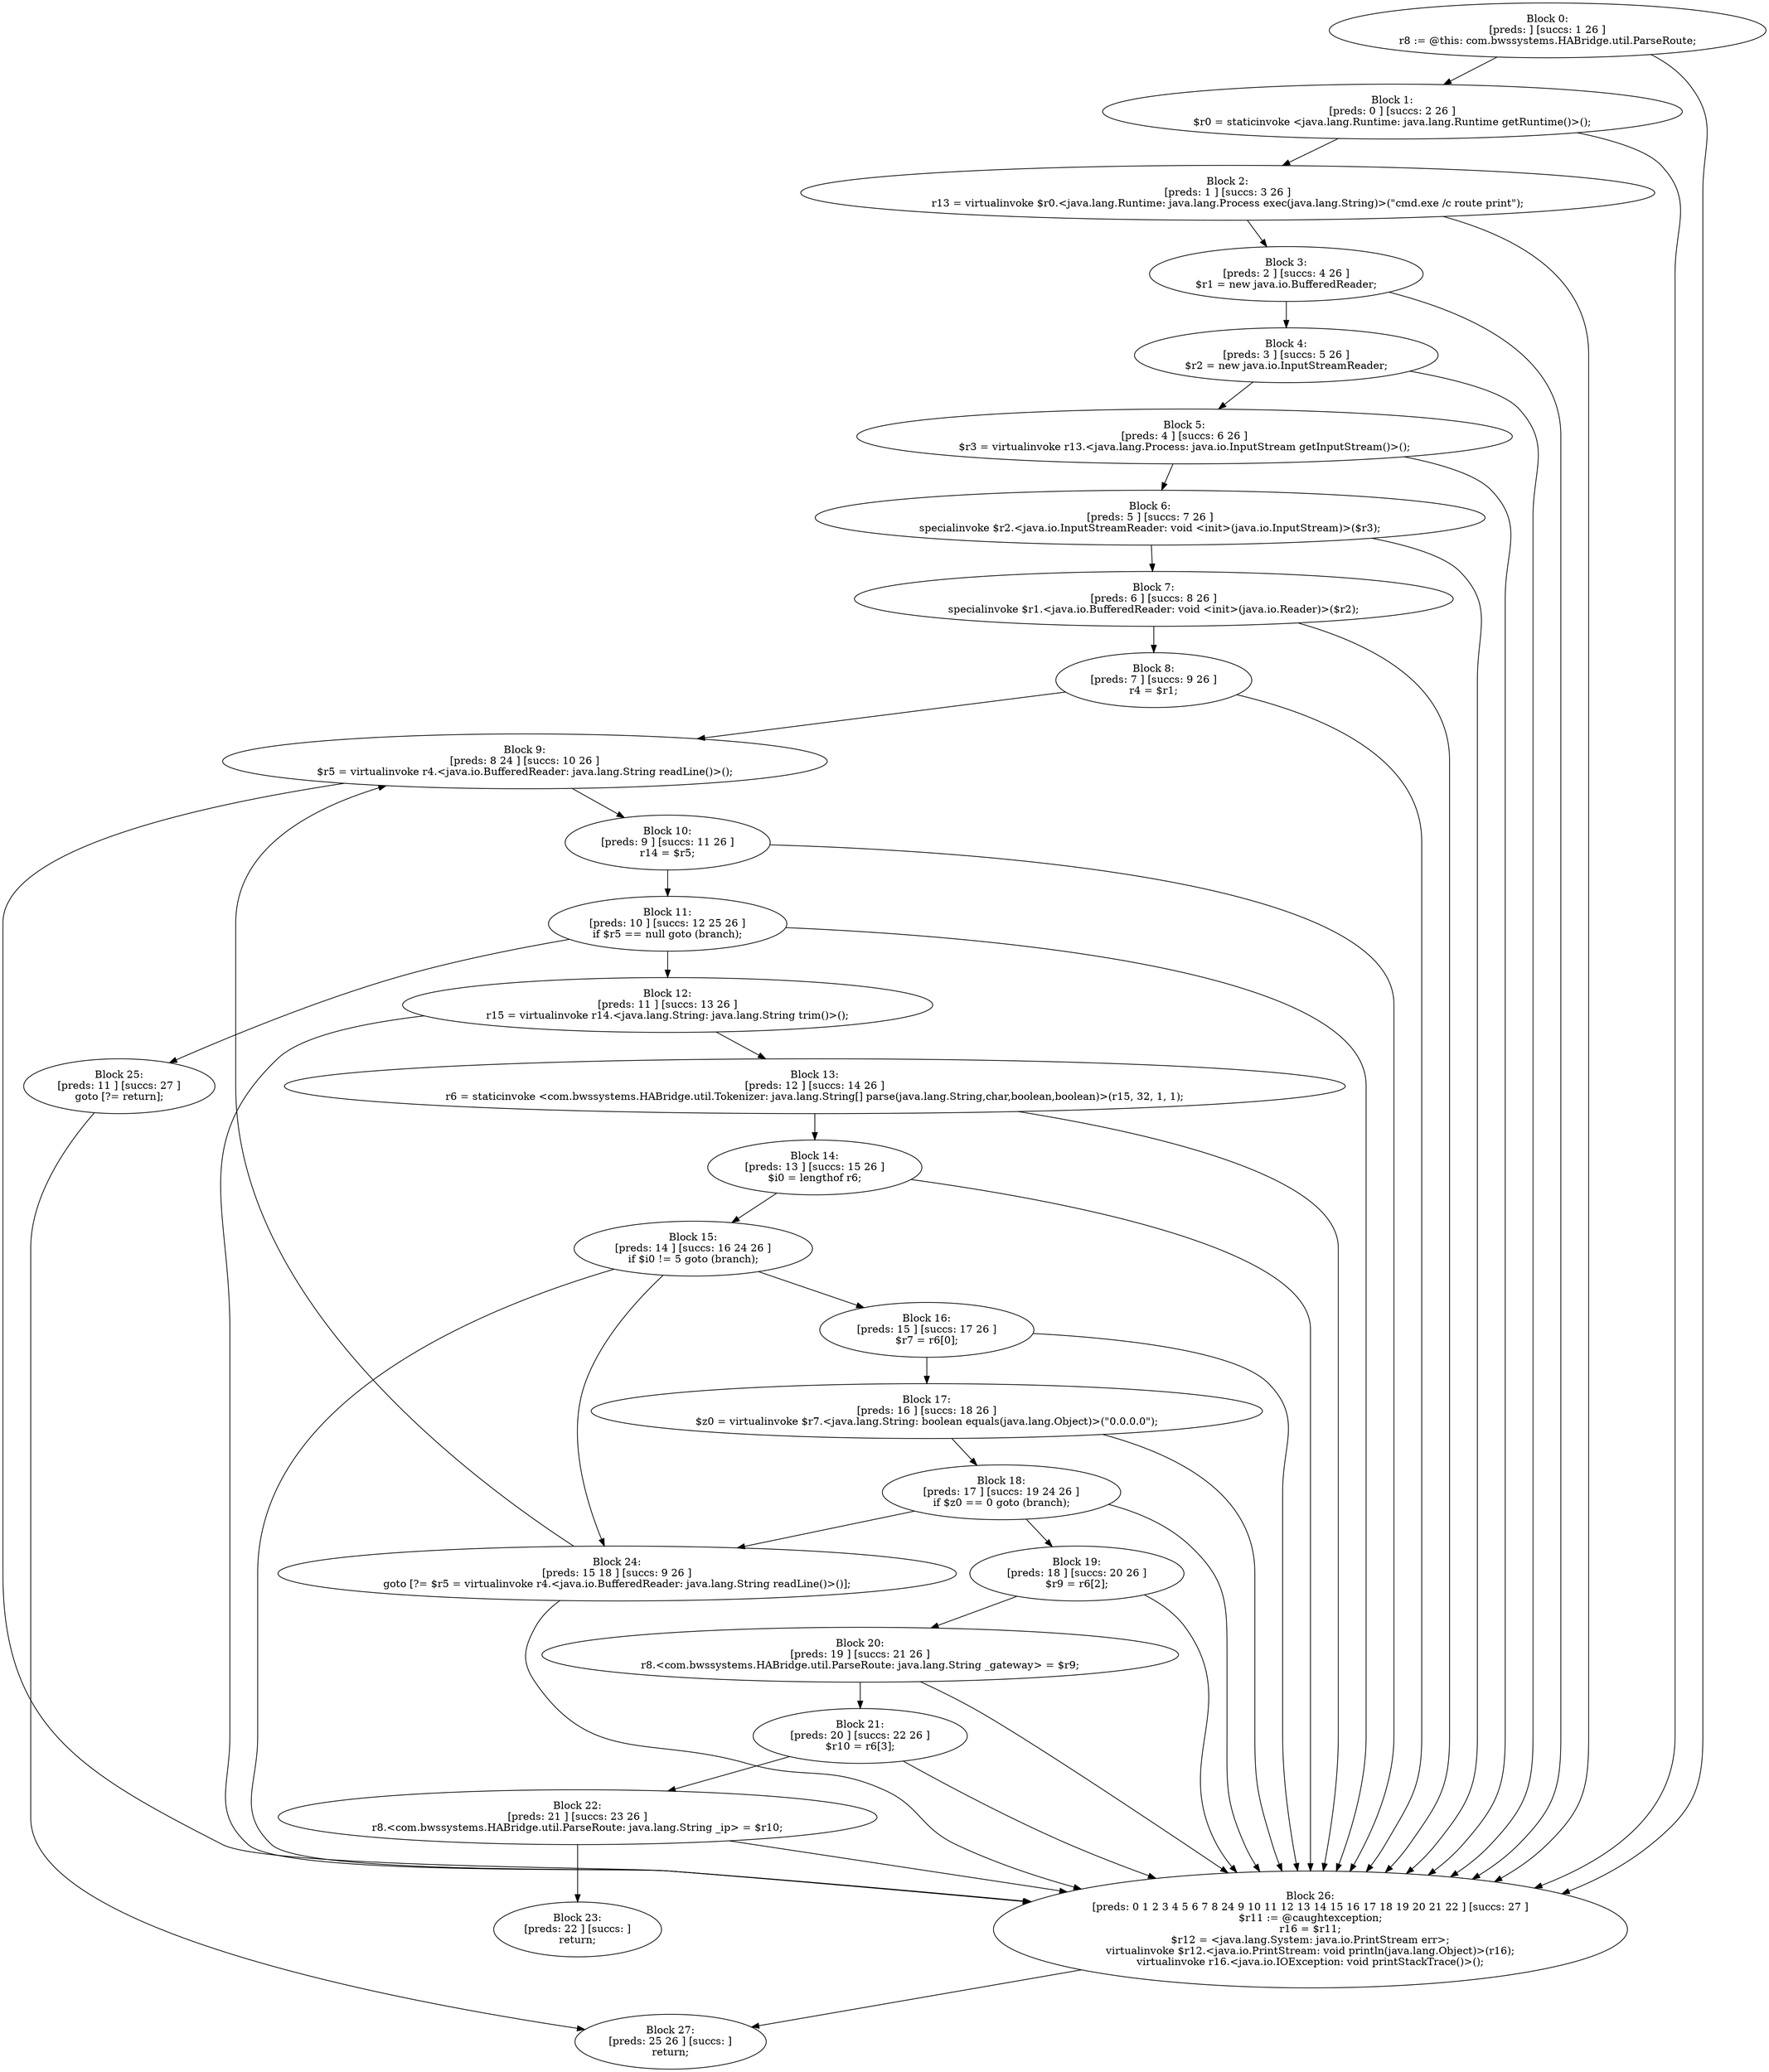 digraph "unitGraph" {
    "Block 0:
[preds: ] [succs: 1 26 ]
r8 := @this: com.bwssystems.HABridge.util.ParseRoute;
"
    "Block 1:
[preds: 0 ] [succs: 2 26 ]
$r0 = staticinvoke <java.lang.Runtime: java.lang.Runtime getRuntime()>();
"
    "Block 2:
[preds: 1 ] [succs: 3 26 ]
r13 = virtualinvoke $r0.<java.lang.Runtime: java.lang.Process exec(java.lang.String)>(\"cmd.exe /c route print\");
"
    "Block 3:
[preds: 2 ] [succs: 4 26 ]
$r1 = new java.io.BufferedReader;
"
    "Block 4:
[preds: 3 ] [succs: 5 26 ]
$r2 = new java.io.InputStreamReader;
"
    "Block 5:
[preds: 4 ] [succs: 6 26 ]
$r3 = virtualinvoke r13.<java.lang.Process: java.io.InputStream getInputStream()>();
"
    "Block 6:
[preds: 5 ] [succs: 7 26 ]
specialinvoke $r2.<java.io.InputStreamReader: void <init>(java.io.InputStream)>($r3);
"
    "Block 7:
[preds: 6 ] [succs: 8 26 ]
specialinvoke $r1.<java.io.BufferedReader: void <init>(java.io.Reader)>($r2);
"
    "Block 8:
[preds: 7 ] [succs: 9 26 ]
r4 = $r1;
"
    "Block 9:
[preds: 8 24 ] [succs: 10 26 ]
$r5 = virtualinvoke r4.<java.io.BufferedReader: java.lang.String readLine()>();
"
    "Block 10:
[preds: 9 ] [succs: 11 26 ]
r14 = $r5;
"
    "Block 11:
[preds: 10 ] [succs: 12 25 26 ]
if $r5 == null goto (branch);
"
    "Block 12:
[preds: 11 ] [succs: 13 26 ]
r15 = virtualinvoke r14.<java.lang.String: java.lang.String trim()>();
"
    "Block 13:
[preds: 12 ] [succs: 14 26 ]
r6 = staticinvoke <com.bwssystems.HABridge.util.Tokenizer: java.lang.String[] parse(java.lang.String,char,boolean,boolean)>(r15, 32, 1, 1);
"
    "Block 14:
[preds: 13 ] [succs: 15 26 ]
$i0 = lengthof r6;
"
    "Block 15:
[preds: 14 ] [succs: 16 24 26 ]
if $i0 != 5 goto (branch);
"
    "Block 16:
[preds: 15 ] [succs: 17 26 ]
$r7 = r6[0];
"
    "Block 17:
[preds: 16 ] [succs: 18 26 ]
$z0 = virtualinvoke $r7.<java.lang.String: boolean equals(java.lang.Object)>(\"0.0.0.0\");
"
    "Block 18:
[preds: 17 ] [succs: 19 24 26 ]
if $z0 == 0 goto (branch);
"
    "Block 19:
[preds: 18 ] [succs: 20 26 ]
$r9 = r6[2];
"
    "Block 20:
[preds: 19 ] [succs: 21 26 ]
r8.<com.bwssystems.HABridge.util.ParseRoute: java.lang.String _gateway> = $r9;
"
    "Block 21:
[preds: 20 ] [succs: 22 26 ]
$r10 = r6[3];
"
    "Block 22:
[preds: 21 ] [succs: 23 26 ]
r8.<com.bwssystems.HABridge.util.ParseRoute: java.lang.String _ip> = $r10;
"
    "Block 23:
[preds: 22 ] [succs: ]
return;
"
    "Block 24:
[preds: 15 18 ] [succs: 9 26 ]
goto [?= $r5 = virtualinvoke r4.<java.io.BufferedReader: java.lang.String readLine()>()];
"
    "Block 25:
[preds: 11 ] [succs: 27 ]
goto [?= return];
"
    "Block 26:
[preds: 0 1 2 3 4 5 6 7 8 24 9 10 11 12 13 14 15 16 17 18 19 20 21 22 ] [succs: 27 ]
$r11 := @caughtexception;
r16 = $r11;
$r12 = <java.lang.System: java.io.PrintStream err>;
virtualinvoke $r12.<java.io.PrintStream: void println(java.lang.Object)>(r16);
virtualinvoke r16.<java.io.IOException: void printStackTrace()>();
"
    "Block 27:
[preds: 25 26 ] [succs: ]
return;
"
    "Block 0:
[preds: ] [succs: 1 26 ]
r8 := @this: com.bwssystems.HABridge.util.ParseRoute;
"->"Block 1:
[preds: 0 ] [succs: 2 26 ]
$r0 = staticinvoke <java.lang.Runtime: java.lang.Runtime getRuntime()>();
";
    "Block 0:
[preds: ] [succs: 1 26 ]
r8 := @this: com.bwssystems.HABridge.util.ParseRoute;
"->"Block 26:
[preds: 0 1 2 3 4 5 6 7 8 24 9 10 11 12 13 14 15 16 17 18 19 20 21 22 ] [succs: 27 ]
$r11 := @caughtexception;
r16 = $r11;
$r12 = <java.lang.System: java.io.PrintStream err>;
virtualinvoke $r12.<java.io.PrintStream: void println(java.lang.Object)>(r16);
virtualinvoke r16.<java.io.IOException: void printStackTrace()>();
";
    "Block 1:
[preds: 0 ] [succs: 2 26 ]
$r0 = staticinvoke <java.lang.Runtime: java.lang.Runtime getRuntime()>();
"->"Block 2:
[preds: 1 ] [succs: 3 26 ]
r13 = virtualinvoke $r0.<java.lang.Runtime: java.lang.Process exec(java.lang.String)>(\"cmd.exe /c route print\");
";
    "Block 1:
[preds: 0 ] [succs: 2 26 ]
$r0 = staticinvoke <java.lang.Runtime: java.lang.Runtime getRuntime()>();
"->"Block 26:
[preds: 0 1 2 3 4 5 6 7 8 24 9 10 11 12 13 14 15 16 17 18 19 20 21 22 ] [succs: 27 ]
$r11 := @caughtexception;
r16 = $r11;
$r12 = <java.lang.System: java.io.PrintStream err>;
virtualinvoke $r12.<java.io.PrintStream: void println(java.lang.Object)>(r16);
virtualinvoke r16.<java.io.IOException: void printStackTrace()>();
";
    "Block 2:
[preds: 1 ] [succs: 3 26 ]
r13 = virtualinvoke $r0.<java.lang.Runtime: java.lang.Process exec(java.lang.String)>(\"cmd.exe /c route print\");
"->"Block 3:
[preds: 2 ] [succs: 4 26 ]
$r1 = new java.io.BufferedReader;
";
    "Block 2:
[preds: 1 ] [succs: 3 26 ]
r13 = virtualinvoke $r0.<java.lang.Runtime: java.lang.Process exec(java.lang.String)>(\"cmd.exe /c route print\");
"->"Block 26:
[preds: 0 1 2 3 4 5 6 7 8 24 9 10 11 12 13 14 15 16 17 18 19 20 21 22 ] [succs: 27 ]
$r11 := @caughtexception;
r16 = $r11;
$r12 = <java.lang.System: java.io.PrintStream err>;
virtualinvoke $r12.<java.io.PrintStream: void println(java.lang.Object)>(r16);
virtualinvoke r16.<java.io.IOException: void printStackTrace()>();
";
    "Block 3:
[preds: 2 ] [succs: 4 26 ]
$r1 = new java.io.BufferedReader;
"->"Block 4:
[preds: 3 ] [succs: 5 26 ]
$r2 = new java.io.InputStreamReader;
";
    "Block 3:
[preds: 2 ] [succs: 4 26 ]
$r1 = new java.io.BufferedReader;
"->"Block 26:
[preds: 0 1 2 3 4 5 6 7 8 24 9 10 11 12 13 14 15 16 17 18 19 20 21 22 ] [succs: 27 ]
$r11 := @caughtexception;
r16 = $r11;
$r12 = <java.lang.System: java.io.PrintStream err>;
virtualinvoke $r12.<java.io.PrintStream: void println(java.lang.Object)>(r16);
virtualinvoke r16.<java.io.IOException: void printStackTrace()>();
";
    "Block 4:
[preds: 3 ] [succs: 5 26 ]
$r2 = new java.io.InputStreamReader;
"->"Block 5:
[preds: 4 ] [succs: 6 26 ]
$r3 = virtualinvoke r13.<java.lang.Process: java.io.InputStream getInputStream()>();
";
    "Block 4:
[preds: 3 ] [succs: 5 26 ]
$r2 = new java.io.InputStreamReader;
"->"Block 26:
[preds: 0 1 2 3 4 5 6 7 8 24 9 10 11 12 13 14 15 16 17 18 19 20 21 22 ] [succs: 27 ]
$r11 := @caughtexception;
r16 = $r11;
$r12 = <java.lang.System: java.io.PrintStream err>;
virtualinvoke $r12.<java.io.PrintStream: void println(java.lang.Object)>(r16);
virtualinvoke r16.<java.io.IOException: void printStackTrace()>();
";
    "Block 5:
[preds: 4 ] [succs: 6 26 ]
$r3 = virtualinvoke r13.<java.lang.Process: java.io.InputStream getInputStream()>();
"->"Block 6:
[preds: 5 ] [succs: 7 26 ]
specialinvoke $r2.<java.io.InputStreamReader: void <init>(java.io.InputStream)>($r3);
";
    "Block 5:
[preds: 4 ] [succs: 6 26 ]
$r3 = virtualinvoke r13.<java.lang.Process: java.io.InputStream getInputStream()>();
"->"Block 26:
[preds: 0 1 2 3 4 5 6 7 8 24 9 10 11 12 13 14 15 16 17 18 19 20 21 22 ] [succs: 27 ]
$r11 := @caughtexception;
r16 = $r11;
$r12 = <java.lang.System: java.io.PrintStream err>;
virtualinvoke $r12.<java.io.PrintStream: void println(java.lang.Object)>(r16);
virtualinvoke r16.<java.io.IOException: void printStackTrace()>();
";
    "Block 6:
[preds: 5 ] [succs: 7 26 ]
specialinvoke $r2.<java.io.InputStreamReader: void <init>(java.io.InputStream)>($r3);
"->"Block 7:
[preds: 6 ] [succs: 8 26 ]
specialinvoke $r1.<java.io.BufferedReader: void <init>(java.io.Reader)>($r2);
";
    "Block 6:
[preds: 5 ] [succs: 7 26 ]
specialinvoke $r2.<java.io.InputStreamReader: void <init>(java.io.InputStream)>($r3);
"->"Block 26:
[preds: 0 1 2 3 4 5 6 7 8 24 9 10 11 12 13 14 15 16 17 18 19 20 21 22 ] [succs: 27 ]
$r11 := @caughtexception;
r16 = $r11;
$r12 = <java.lang.System: java.io.PrintStream err>;
virtualinvoke $r12.<java.io.PrintStream: void println(java.lang.Object)>(r16);
virtualinvoke r16.<java.io.IOException: void printStackTrace()>();
";
    "Block 7:
[preds: 6 ] [succs: 8 26 ]
specialinvoke $r1.<java.io.BufferedReader: void <init>(java.io.Reader)>($r2);
"->"Block 8:
[preds: 7 ] [succs: 9 26 ]
r4 = $r1;
";
    "Block 7:
[preds: 6 ] [succs: 8 26 ]
specialinvoke $r1.<java.io.BufferedReader: void <init>(java.io.Reader)>($r2);
"->"Block 26:
[preds: 0 1 2 3 4 5 6 7 8 24 9 10 11 12 13 14 15 16 17 18 19 20 21 22 ] [succs: 27 ]
$r11 := @caughtexception;
r16 = $r11;
$r12 = <java.lang.System: java.io.PrintStream err>;
virtualinvoke $r12.<java.io.PrintStream: void println(java.lang.Object)>(r16);
virtualinvoke r16.<java.io.IOException: void printStackTrace()>();
";
    "Block 8:
[preds: 7 ] [succs: 9 26 ]
r4 = $r1;
"->"Block 9:
[preds: 8 24 ] [succs: 10 26 ]
$r5 = virtualinvoke r4.<java.io.BufferedReader: java.lang.String readLine()>();
";
    "Block 8:
[preds: 7 ] [succs: 9 26 ]
r4 = $r1;
"->"Block 26:
[preds: 0 1 2 3 4 5 6 7 8 24 9 10 11 12 13 14 15 16 17 18 19 20 21 22 ] [succs: 27 ]
$r11 := @caughtexception;
r16 = $r11;
$r12 = <java.lang.System: java.io.PrintStream err>;
virtualinvoke $r12.<java.io.PrintStream: void println(java.lang.Object)>(r16);
virtualinvoke r16.<java.io.IOException: void printStackTrace()>();
";
    "Block 9:
[preds: 8 24 ] [succs: 10 26 ]
$r5 = virtualinvoke r4.<java.io.BufferedReader: java.lang.String readLine()>();
"->"Block 10:
[preds: 9 ] [succs: 11 26 ]
r14 = $r5;
";
    "Block 9:
[preds: 8 24 ] [succs: 10 26 ]
$r5 = virtualinvoke r4.<java.io.BufferedReader: java.lang.String readLine()>();
"->"Block 26:
[preds: 0 1 2 3 4 5 6 7 8 24 9 10 11 12 13 14 15 16 17 18 19 20 21 22 ] [succs: 27 ]
$r11 := @caughtexception;
r16 = $r11;
$r12 = <java.lang.System: java.io.PrintStream err>;
virtualinvoke $r12.<java.io.PrintStream: void println(java.lang.Object)>(r16);
virtualinvoke r16.<java.io.IOException: void printStackTrace()>();
";
    "Block 10:
[preds: 9 ] [succs: 11 26 ]
r14 = $r5;
"->"Block 11:
[preds: 10 ] [succs: 12 25 26 ]
if $r5 == null goto (branch);
";
    "Block 10:
[preds: 9 ] [succs: 11 26 ]
r14 = $r5;
"->"Block 26:
[preds: 0 1 2 3 4 5 6 7 8 24 9 10 11 12 13 14 15 16 17 18 19 20 21 22 ] [succs: 27 ]
$r11 := @caughtexception;
r16 = $r11;
$r12 = <java.lang.System: java.io.PrintStream err>;
virtualinvoke $r12.<java.io.PrintStream: void println(java.lang.Object)>(r16);
virtualinvoke r16.<java.io.IOException: void printStackTrace()>();
";
    "Block 11:
[preds: 10 ] [succs: 12 25 26 ]
if $r5 == null goto (branch);
"->"Block 12:
[preds: 11 ] [succs: 13 26 ]
r15 = virtualinvoke r14.<java.lang.String: java.lang.String trim()>();
";
    "Block 11:
[preds: 10 ] [succs: 12 25 26 ]
if $r5 == null goto (branch);
"->"Block 25:
[preds: 11 ] [succs: 27 ]
goto [?= return];
";
    "Block 11:
[preds: 10 ] [succs: 12 25 26 ]
if $r5 == null goto (branch);
"->"Block 26:
[preds: 0 1 2 3 4 5 6 7 8 24 9 10 11 12 13 14 15 16 17 18 19 20 21 22 ] [succs: 27 ]
$r11 := @caughtexception;
r16 = $r11;
$r12 = <java.lang.System: java.io.PrintStream err>;
virtualinvoke $r12.<java.io.PrintStream: void println(java.lang.Object)>(r16);
virtualinvoke r16.<java.io.IOException: void printStackTrace()>();
";
    "Block 12:
[preds: 11 ] [succs: 13 26 ]
r15 = virtualinvoke r14.<java.lang.String: java.lang.String trim()>();
"->"Block 13:
[preds: 12 ] [succs: 14 26 ]
r6 = staticinvoke <com.bwssystems.HABridge.util.Tokenizer: java.lang.String[] parse(java.lang.String,char,boolean,boolean)>(r15, 32, 1, 1);
";
    "Block 12:
[preds: 11 ] [succs: 13 26 ]
r15 = virtualinvoke r14.<java.lang.String: java.lang.String trim()>();
"->"Block 26:
[preds: 0 1 2 3 4 5 6 7 8 24 9 10 11 12 13 14 15 16 17 18 19 20 21 22 ] [succs: 27 ]
$r11 := @caughtexception;
r16 = $r11;
$r12 = <java.lang.System: java.io.PrintStream err>;
virtualinvoke $r12.<java.io.PrintStream: void println(java.lang.Object)>(r16);
virtualinvoke r16.<java.io.IOException: void printStackTrace()>();
";
    "Block 13:
[preds: 12 ] [succs: 14 26 ]
r6 = staticinvoke <com.bwssystems.HABridge.util.Tokenizer: java.lang.String[] parse(java.lang.String,char,boolean,boolean)>(r15, 32, 1, 1);
"->"Block 14:
[preds: 13 ] [succs: 15 26 ]
$i0 = lengthof r6;
";
    "Block 13:
[preds: 12 ] [succs: 14 26 ]
r6 = staticinvoke <com.bwssystems.HABridge.util.Tokenizer: java.lang.String[] parse(java.lang.String,char,boolean,boolean)>(r15, 32, 1, 1);
"->"Block 26:
[preds: 0 1 2 3 4 5 6 7 8 24 9 10 11 12 13 14 15 16 17 18 19 20 21 22 ] [succs: 27 ]
$r11 := @caughtexception;
r16 = $r11;
$r12 = <java.lang.System: java.io.PrintStream err>;
virtualinvoke $r12.<java.io.PrintStream: void println(java.lang.Object)>(r16);
virtualinvoke r16.<java.io.IOException: void printStackTrace()>();
";
    "Block 14:
[preds: 13 ] [succs: 15 26 ]
$i0 = lengthof r6;
"->"Block 15:
[preds: 14 ] [succs: 16 24 26 ]
if $i0 != 5 goto (branch);
";
    "Block 14:
[preds: 13 ] [succs: 15 26 ]
$i0 = lengthof r6;
"->"Block 26:
[preds: 0 1 2 3 4 5 6 7 8 24 9 10 11 12 13 14 15 16 17 18 19 20 21 22 ] [succs: 27 ]
$r11 := @caughtexception;
r16 = $r11;
$r12 = <java.lang.System: java.io.PrintStream err>;
virtualinvoke $r12.<java.io.PrintStream: void println(java.lang.Object)>(r16);
virtualinvoke r16.<java.io.IOException: void printStackTrace()>();
";
    "Block 15:
[preds: 14 ] [succs: 16 24 26 ]
if $i0 != 5 goto (branch);
"->"Block 16:
[preds: 15 ] [succs: 17 26 ]
$r7 = r6[0];
";
    "Block 15:
[preds: 14 ] [succs: 16 24 26 ]
if $i0 != 5 goto (branch);
"->"Block 24:
[preds: 15 18 ] [succs: 9 26 ]
goto [?= $r5 = virtualinvoke r4.<java.io.BufferedReader: java.lang.String readLine()>()];
";
    "Block 15:
[preds: 14 ] [succs: 16 24 26 ]
if $i0 != 5 goto (branch);
"->"Block 26:
[preds: 0 1 2 3 4 5 6 7 8 24 9 10 11 12 13 14 15 16 17 18 19 20 21 22 ] [succs: 27 ]
$r11 := @caughtexception;
r16 = $r11;
$r12 = <java.lang.System: java.io.PrintStream err>;
virtualinvoke $r12.<java.io.PrintStream: void println(java.lang.Object)>(r16);
virtualinvoke r16.<java.io.IOException: void printStackTrace()>();
";
    "Block 16:
[preds: 15 ] [succs: 17 26 ]
$r7 = r6[0];
"->"Block 17:
[preds: 16 ] [succs: 18 26 ]
$z0 = virtualinvoke $r7.<java.lang.String: boolean equals(java.lang.Object)>(\"0.0.0.0\");
";
    "Block 16:
[preds: 15 ] [succs: 17 26 ]
$r7 = r6[0];
"->"Block 26:
[preds: 0 1 2 3 4 5 6 7 8 24 9 10 11 12 13 14 15 16 17 18 19 20 21 22 ] [succs: 27 ]
$r11 := @caughtexception;
r16 = $r11;
$r12 = <java.lang.System: java.io.PrintStream err>;
virtualinvoke $r12.<java.io.PrintStream: void println(java.lang.Object)>(r16);
virtualinvoke r16.<java.io.IOException: void printStackTrace()>();
";
    "Block 17:
[preds: 16 ] [succs: 18 26 ]
$z0 = virtualinvoke $r7.<java.lang.String: boolean equals(java.lang.Object)>(\"0.0.0.0\");
"->"Block 18:
[preds: 17 ] [succs: 19 24 26 ]
if $z0 == 0 goto (branch);
";
    "Block 17:
[preds: 16 ] [succs: 18 26 ]
$z0 = virtualinvoke $r7.<java.lang.String: boolean equals(java.lang.Object)>(\"0.0.0.0\");
"->"Block 26:
[preds: 0 1 2 3 4 5 6 7 8 24 9 10 11 12 13 14 15 16 17 18 19 20 21 22 ] [succs: 27 ]
$r11 := @caughtexception;
r16 = $r11;
$r12 = <java.lang.System: java.io.PrintStream err>;
virtualinvoke $r12.<java.io.PrintStream: void println(java.lang.Object)>(r16);
virtualinvoke r16.<java.io.IOException: void printStackTrace()>();
";
    "Block 18:
[preds: 17 ] [succs: 19 24 26 ]
if $z0 == 0 goto (branch);
"->"Block 19:
[preds: 18 ] [succs: 20 26 ]
$r9 = r6[2];
";
    "Block 18:
[preds: 17 ] [succs: 19 24 26 ]
if $z0 == 0 goto (branch);
"->"Block 24:
[preds: 15 18 ] [succs: 9 26 ]
goto [?= $r5 = virtualinvoke r4.<java.io.BufferedReader: java.lang.String readLine()>()];
";
    "Block 18:
[preds: 17 ] [succs: 19 24 26 ]
if $z0 == 0 goto (branch);
"->"Block 26:
[preds: 0 1 2 3 4 5 6 7 8 24 9 10 11 12 13 14 15 16 17 18 19 20 21 22 ] [succs: 27 ]
$r11 := @caughtexception;
r16 = $r11;
$r12 = <java.lang.System: java.io.PrintStream err>;
virtualinvoke $r12.<java.io.PrintStream: void println(java.lang.Object)>(r16);
virtualinvoke r16.<java.io.IOException: void printStackTrace()>();
";
    "Block 19:
[preds: 18 ] [succs: 20 26 ]
$r9 = r6[2];
"->"Block 20:
[preds: 19 ] [succs: 21 26 ]
r8.<com.bwssystems.HABridge.util.ParseRoute: java.lang.String _gateway> = $r9;
";
    "Block 19:
[preds: 18 ] [succs: 20 26 ]
$r9 = r6[2];
"->"Block 26:
[preds: 0 1 2 3 4 5 6 7 8 24 9 10 11 12 13 14 15 16 17 18 19 20 21 22 ] [succs: 27 ]
$r11 := @caughtexception;
r16 = $r11;
$r12 = <java.lang.System: java.io.PrintStream err>;
virtualinvoke $r12.<java.io.PrintStream: void println(java.lang.Object)>(r16);
virtualinvoke r16.<java.io.IOException: void printStackTrace()>();
";
    "Block 20:
[preds: 19 ] [succs: 21 26 ]
r8.<com.bwssystems.HABridge.util.ParseRoute: java.lang.String _gateway> = $r9;
"->"Block 21:
[preds: 20 ] [succs: 22 26 ]
$r10 = r6[3];
";
    "Block 20:
[preds: 19 ] [succs: 21 26 ]
r8.<com.bwssystems.HABridge.util.ParseRoute: java.lang.String _gateway> = $r9;
"->"Block 26:
[preds: 0 1 2 3 4 5 6 7 8 24 9 10 11 12 13 14 15 16 17 18 19 20 21 22 ] [succs: 27 ]
$r11 := @caughtexception;
r16 = $r11;
$r12 = <java.lang.System: java.io.PrintStream err>;
virtualinvoke $r12.<java.io.PrintStream: void println(java.lang.Object)>(r16);
virtualinvoke r16.<java.io.IOException: void printStackTrace()>();
";
    "Block 21:
[preds: 20 ] [succs: 22 26 ]
$r10 = r6[3];
"->"Block 22:
[preds: 21 ] [succs: 23 26 ]
r8.<com.bwssystems.HABridge.util.ParseRoute: java.lang.String _ip> = $r10;
";
    "Block 21:
[preds: 20 ] [succs: 22 26 ]
$r10 = r6[3];
"->"Block 26:
[preds: 0 1 2 3 4 5 6 7 8 24 9 10 11 12 13 14 15 16 17 18 19 20 21 22 ] [succs: 27 ]
$r11 := @caughtexception;
r16 = $r11;
$r12 = <java.lang.System: java.io.PrintStream err>;
virtualinvoke $r12.<java.io.PrintStream: void println(java.lang.Object)>(r16);
virtualinvoke r16.<java.io.IOException: void printStackTrace()>();
";
    "Block 22:
[preds: 21 ] [succs: 23 26 ]
r8.<com.bwssystems.HABridge.util.ParseRoute: java.lang.String _ip> = $r10;
"->"Block 23:
[preds: 22 ] [succs: ]
return;
";
    "Block 22:
[preds: 21 ] [succs: 23 26 ]
r8.<com.bwssystems.HABridge.util.ParseRoute: java.lang.String _ip> = $r10;
"->"Block 26:
[preds: 0 1 2 3 4 5 6 7 8 24 9 10 11 12 13 14 15 16 17 18 19 20 21 22 ] [succs: 27 ]
$r11 := @caughtexception;
r16 = $r11;
$r12 = <java.lang.System: java.io.PrintStream err>;
virtualinvoke $r12.<java.io.PrintStream: void println(java.lang.Object)>(r16);
virtualinvoke r16.<java.io.IOException: void printStackTrace()>();
";
    "Block 24:
[preds: 15 18 ] [succs: 9 26 ]
goto [?= $r5 = virtualinvoke r4.<java.io.BufferedReader: java.lang.String readLine()>()];
"->"Block 9:
[preds: 8 24 ] [succs: 10 26 ]
$r5 = virtualinvoke r4.<java.io.BufferedReader: java.lang.String readLine()>();
";
    "Block 24:
[preds: 15 18 ] [succs: 9 26 ]
goto [?= $r5 = virtualinvoke r4.<java.io.BufferedReader: java.lang.String readLine()>()];
"->"Block 26:
[preds: 0 1 2 3 4 5 6 7 8 24 9 10 11 12 13 14 15 16 17 18 19 20 21 22 ] [succs: 27 ]
$r11 := @caughtexception;
r16 = $r11;
$r12 = <java.lang.System: java.io.PrintStream err>;
virtualinvoke $r12.<java.io.PrintStream: void println(java.lang.Object)>(r16);
virtualinvoke r16.<java.io.IOException: void printStackTrace()>();
";
    "Block 25:
[preds: 11 ] [succs: 27 ]
goto [?= return];
"->"Block 27:
[preds: 25 26 ] [succs: ]
return;
";
    "Block 26:
[preds: 0 1 2 3 4 5 6 7 8 24 9 10 11 12 13 14 15 16 17 18 19 20 21 22 ] [succs: 27 ]
$r11 := @caughtexception;
r16 = $r11;
$r12 = <java.lang.System: java.io.PrintStream err>;
virtualinvoke $r12.<java.io.PrintStream: void println(java.lang.Object)>(r16);
virtualinvoke r16.<java.io.IOException: void printStackTrace()>();
"->"Block 27:
[preds: 25 26 ] [succs: ]
return;
";
}
